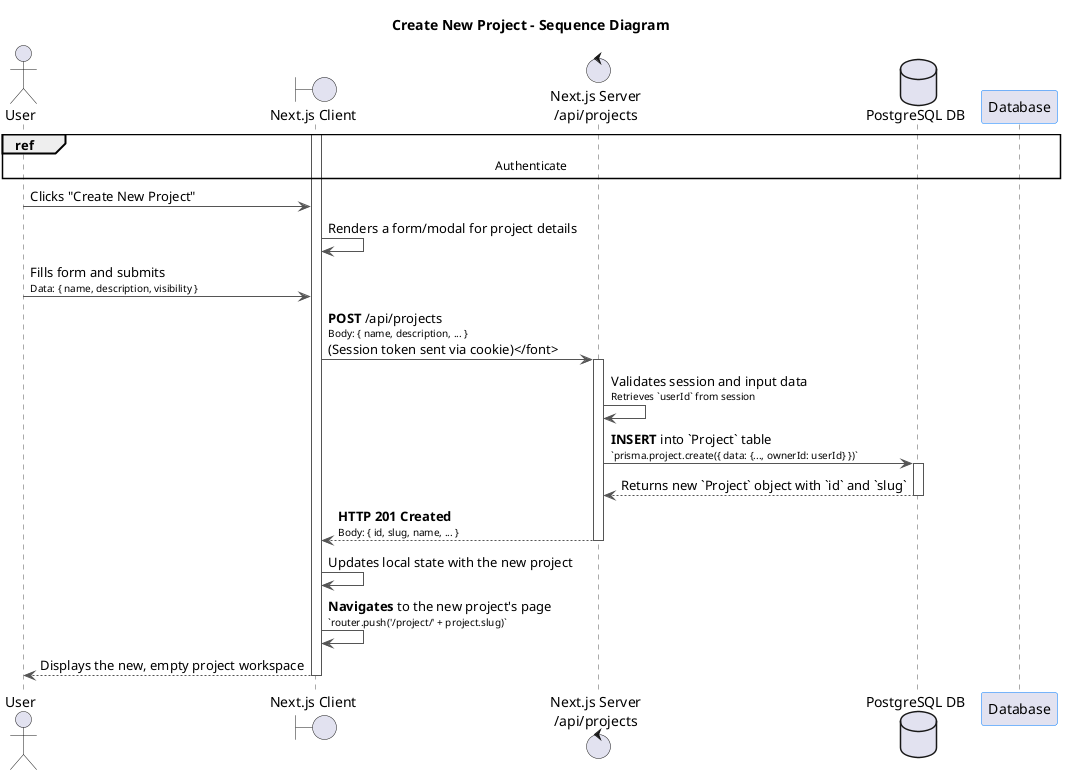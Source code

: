 @startuml
title Create New Project - Sequence Diagram

actor User
boundary "Next.js Client" as Client
control "Next.js Server\n/api/projects" as Server
database "PostgreSQL DB" as DB

skinparam sequence {
    ArrowColor #555
    ActorBorderColor #555
    LifeLineBorderColor #555
    ParticipantBorderColor #007bff
    DatabaseBorderColor #d9534f
    ControlBorderColor #5cb85c
    BoundaryBorderColor #f0ad4e
}

ref over User, Database: Authenticate

activate Client
User -> Client: Clicks "Create New Project"
Client -> Client: Renders a form/modal for project details

User -> Client: Fills form and submits\n<font size=10>Data: { name, description, visibility }</font>
Client -> Server: **POST** /api/projects\n<font size=10>Body: { name, description, ... }\n(Session token sent via cookie)</font>
activate Server

Server -> Server: Validates session and input data\n<font size=10>Retrieves `userId` from session</font>
Server -> DB: **INSERT** into `Project` table\n<font size=10>`prisma.project.create({ data: {..., ownerId: userId} })`</font>
activate DB
DB --> Server: Returns new `Project` object with `id` and `slug`
deactivate DB

Server --> Client: **HTTP 201 Created**\n<font size=10>Body: { id, slug, name, ... }</font>
deactivate Server

Client -> Client: Updates local state with the new project
Client -> Client: **Navigates** to the new project's page\n<font size=10>`router.push('/project/' + project.slug)`</font>
Client --> User: Displays the new, empty project workspace
deactivate Client

@enduml